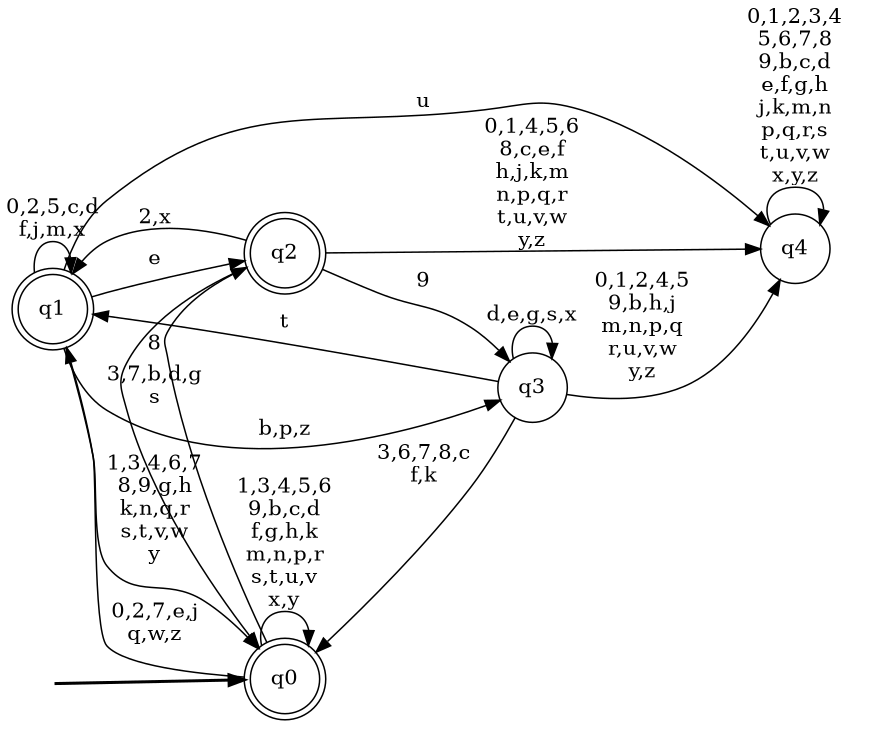 digraph BlueStar {
__start0 [style = invis, shape = none, label = "", width = 0, height = 0];

rankdir=LR;
size="8,5";

s0 [style="rounded,filled", color="black", fillcolor="white" shape="doublecircle", label="q0"];
s1 [style="rounded,filled", color="black", fillcolor="white" shape="doublecircle", label="q1"];
s2 [style="rounded,filled", color="black", fillcolor="white" shape="doublecircle", label="q2"];
s3 [style="filled", color="black", fillcolor="white" shape="circle", label="q3"];
s4 [style="filled", color="black", fillcolor="white" shape="circle", label="q4"];
subgraph cluster_main { 
	graph [pad=".75", ranksep="0.15", nodesep="0.15"];
	 style=invis; 
	__start0 -> s0 [penwidth=2];
}
s0 -> s0 [label="1,3,4,5,6\n9,b,c,d\nf,g,h,k\nm,n,p,r\ns,t,u,v\nx,y"];
s0 -> s1 [label="0,2,7,e,j\nq,w,z"];
s0 -> s2 [label="8"];
s1 -> s0 [label="1,3,4,6,7\n8,9,g,h\nk,n,q,r\ns,t,v,w\ny"];
s1 -> s1 [label="0,2,5,c,d\nf,j,m,x"];
s1 -> s2 [label="e"];
s1 -> s3 [label="b,p,z"];
s1 -> s4 [label="u"];
s2 -> s0 [label="3,7,b,d,g\ns"];
s2 -> s1 [label="2,x"];
s2 -> s3 [label="9"];
s2 -> s4 [label="0,1,4,5,6\n8,c,e,f\nh,j,k,m\nn,p,q,r\nt,u,v,w\ny,z"];
s3 -> s0 [label="3,6,7,8,c\nf,k"];
s3 -> s1 [label="t"];
s3 -> s3 [label="d,e,g,s,x"];
s3 -> s4 [label="0,1,2,4,5\n9,b,h,j\nm,n,p,q\nr,u,v,w\ny,z"];
s4 -> s4 [label="0,1,2,3,4\n5,6,7,8\n9,b,c,d\ne,f,g,h\nj,k,m,n\np,q,r,s\nt,u,v,w\nx,y,z"];

}